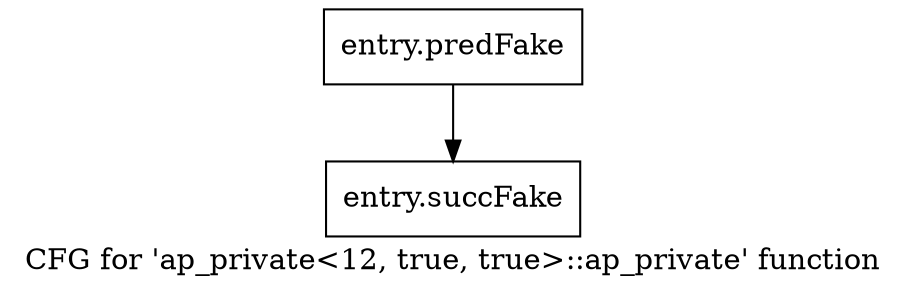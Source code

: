 digraph "CFG for 'ap_private\<12, true, true\>::ap_private' function" {
	label="CFG for 'ap_private\<12, true, true\>::ap_private' function";

	Node0x5a5bec0 [shape=record,filename="",linenumber="",label="{entry.predFake}"];
	Node0x5a5bec0 -> Node0x5b2c080[ callList="" memoryops="" filename="/home/omerfaruk/tools/Xilinx/Vitis_HLS/2023.2/include/etc/ap_private.h" execusionnum="3"];
	Node0x5b2c080 [shape=record,filename="/home/omerfaruk/tools/Xilinx/Vitis_HLS/2023.2/include/etc/ap_private.h",linenumber="1669",label="{entry.succFake}"];
}
